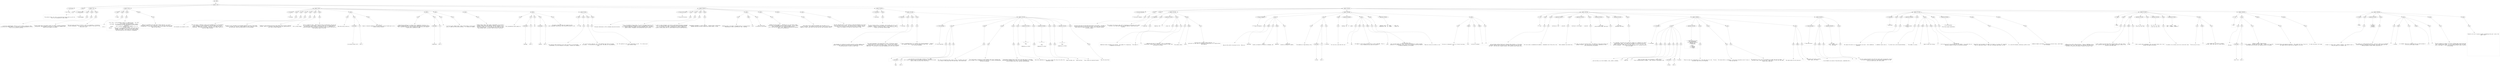 digraph hierarchy {

node [fontname=Helvetica]
edge [style=dashed]

doc_0 [label="doc - 508"]


doc_0 -> { section_1}
{rank=same; section_1}

section_1 [label="section: 1-224"]


section_1 -> { header_2 prose_3 section_4 section_5 section_6 section_7 section_8 section_9}
{rank=same; header_2 prose_3 section_4 section_5 section_6 section_7 section_8 section_9}

header_2 [label="1 : Orb format"]

prose_3 [label="prose"]

section_4 [label="section: 7-21"]

section_5 [label="section: 22-43"]

section_6 [label="section: 44-92"]

section_7 [label="section: 106-142"]

section_8 [label="section: 143-150"]

section_9 [label="section: 225-457"]


header_2 -> leaf_10
leaf_10  [color=Gray,shape=rectangle,fontname=Inconsolata,label="* Orb format"]
prose_3 -> { raw_11}
{rank=same; raw_11}

raw_11 [label="raw"]


raw_11 -> leaf_12
leaf_12  [color=Gray,shape=rectangle,fontname=Inconsolata,label="

  The grimoire tools work with a structured text format which we call Orb.
This is an introduction to that format.

"]
section_4 -> { header_13 prose_14 prose_15 prose_16}
{rank=same; header_13 prose_14 prose_15 prose_16}

header_13 [label="2 : Metalanguage"]

prose_14 [label="prose"]

prose_15 [label="prose"]

prose_16 [label="prose"]


header_13 -> leaf_17
leaf_17  [color=Gray,shape=rectangle,fontname=Inconsolata,label="** Metalanguage"]
prose_14 -> { raw_18}
{rank=same; raw_18}

raw_18 [label="raw"]


raw_18 -> leaf_19
leaf_19  [color=Gray,shape=rectangle,fontname=Inconsolata,label="

  I call Orb a metalanguage, because it can by design include any other
structured text format within it.  Provided it may be represented in utf-8!
This is no stricture in practice. 
"]
prose_15 -> { raw_20}
{rank=same; raw_20}

raw_20 [label="raw"]


raw_20 -> leaf_21
leaf_21  [color=Gray,shape=rectangle,fontname=Inconsolata,label="
The Orb format aims to be equally useful for markup, literate programming,
configuration, data exchange, and the sort of interactive notebook which 
Jupyter and org-babel can produce.
"]
prose_16 -> { raw_22}
{rank=same; raw_22}

raw_22 [label="raw"]


raw_22 -> leaf_23
leaf_23  [color=Gray,shape=rectangle,fontname=Inconsolata,label="
The first parser and tool is Grimoire, which, as a bootstrap, is focused on
literate programming.  This will in turn be the format for the tools in the
bettertools suite. 

"]
section_5 -> { header_24 prose_25 prose_26 prose_27}
{rank=same; header_24 prose_25 prose_26 prose_27}

header_24 [label="2 : Goals"]

prose_25 [label="prose"]

prose_26 [label="prose"]

prose_27 [label="prose"]


header_24 -> leaf_28
leaf_28  [color=Gray,shape=rectangle,fontname=Inconsolata,label="** Goals"]
prose_25 -> { raw_29}
{rank=same; raw_29}

raw_29 [label="raw"]


raw_29 -> leaf_30
leaf_30  [color=Gray,shape=rectangle,fontname=Inconsolata,label="

  Orb is:
"]
prose_26 -> { raw_31}
{rank=same; raw_31}

raw_31 [label="raw"]


raw_31 -> leaf_32
leaf_32  [color=Gray,shape=rectangle,fontname=Inconsolata,label="
  - Error free:  An Orb document is never in a state of error.  Any valid
                 utf-8 string is an Orb document.
  - Line based:  Orb files may be rapidly separated into their elements
                 by splitting into lines and examining the first few
                 characters.
  - Humane:      Orb is carefully designed to be readable, as is, by
                 ordinary humans.
  - General:     There are no characters such as <>& in HTML which must be
                 escaped.  Orb codeblocks can enclose any other format,
                 including Orb format.  Orb strings are «brace balanced»
                 and can enclose any utf-8 string as a consequence. 
"]
prose_27 -> { raw_33}
{rank=same; raw_33}

raw_33 [label="raw"]


raw_33 -> leaf_34
leaf_34  [color=Gray,shape=rectangle,fontname=Inconsolata,label="
While it is possible to do some fancy things with Orb, it is also a
comfortable format to write a blog post, or put a few key-value pairs into
a config file.  If you were to send an email in Orb format, the recipient
might not even notice. 

"]
section_6 -> { header_35 prose_36 prose_37 prose_38 prose_39 prose_40 prose_41 prose_42 prose_43 prose_44 prose_45 prose_46 section_47}
{rank=same; header_35 prose_36 prose_37 prose_38 prose_39 prose_40 prose_41 prose_42 prose_43 prose_44 prose_45 prose_46 section_47}

header_35 [label="2 : Encoding"]

prose_36 [label="prose"]

prose_37 [label="prose"]

prose_38 [label="prose"]

prose_39 [label="prose"]

prose_40 [label="prose"]

prose_41 [label="prose"]

prose_42 [label="prose"]

prose_43 [label="prose"]

prose_44 [label="prose"]

prose_45 [label="prose"]

prose_46 [label="prose"]

section_47 [label="section: 93-105"]


header_35 -> leaf_48
leaf_48  [color=Gray,shape=rectangle,fontname=Inconsolata,label="** Encoding"]
prose_36 -> { raw_49}
{rank=same; raw_49}

raw_49 [label="raw"]


raw_49 -> leaf_50
leaf_50  [color=Gray,shape=rectangle,fontname=Inconsolata,label="

Orb documents are encoded in utf-8.  
"]
prose_37 -> { raw_51}
{rank=same; raw_51}

raw_51 [label="raw"]


raw_51 -> leaf_52
leaf_52  [color=Gray,shape=rectangle,fontname=Inconsolata,label="
The core syntax is defined in terms of the reachable keys on a US keyboard.
This tradition is firmly entrenched in the mid teens, and I have no
designs on budging that at present.  The miser in me likes that they're
a byte each.  The lawyer in me insists that this isn't ASCII, which is a
seven-bit legacy encoding.
"]
prose_38 -> { raw_53}
{rank=same; raw_53}

raw_53 [label="raw"]


raw_53 -> leaf_54
leaf_54  [color=Gray,shape=rectangle,fontname=Inconsolata,label="
We aren't at all reluctant to use Unicode characters as part of the format. 
Grimoire «strings» are the most visible example of this, along with drawer
and fold icons, which are actual parts of an Orb document. 
"]
prose_39 -> { raw_55}
{rank=same; raw_55}

raw_55 [label="raw"]


raw_55 -> leaf_56
leaf_56  [color=Gray,shape=rectangle,fontname=Inconsolata,label="
Grimoire is case sensitive and uses lower-snake-case for built-in English
phrases. There is a convention (see classes) that uses capitalization of
user words to affect semantics.  
"]
prose_40 -> { raw_57}
{rank=same; raw_57}

raw_57 [label="raw"]


raw_57 -> leaf_58
leaf_58  [color=Gray,shape=rectangle,fontname=Inconsolata,label="
[tk] is there though
"]
prose_41 -> { raw_59}
{rank=same; raw_59}

raw_59 [label="raw"]


raw_59 -> leaf_60
leaf_60  [color=Gray,shape=rectangle,fontname=Inconsolata,label="
Orb is a format for text.  There are many ways of writing text, but only one
way of encoding it that matters.  There is a long tail of Unicode complexity,
and there are traces of Committee spattered all over it; nonetheless we 
should be grateful that utf-8 won, in a world in which we still drive cars on
both possible sides of the road. 
"]
prose_42 -> { raw_61 link_62 raw_63}
{rank=same; raw_61 link_62 raw_63}

raw_61 [label="raw"]

link_62 [label="link"]

raw_63 [label="raw"]


raw_61 -> leaf_64
leaf_64  [color=Gray,shape=rectangle,fontname=Inconsolata,label="
Note that while we have our "]
link_62 -> { anchortext_65 url_66}
{rank=same; anchortext_65 url_66}

anchortext_65 [label="anchortext"]

url_66 [label="url"]


anchortext_65 -> leaf_67
leaf_67  [color=Gray,shape=rectangle,fontname=Inconsolata,label="own opinions about utf-8"]
url_66 -> leaf_68
leaf_68  [color=Gray,shape=rectangle,fontname=Inconsolata,label="httk://"]
raw_63 -> leaf_69
leaf_69  [color=Gray,shape=rectangle,fontname=Inconsolata,label=" our vision of
heaven is backward-compatible with the inferior version foisted upon us by a 
jealous software monopoly.
"]
prose_43 -> { raw_70 link_71 raw_72}
{rank=same; raw_70 link_71 raw_72}

raw_70 [label="raw"]

link_71 [label="link"]

raw_72 [label="raw"]


raw_70 -> leaf_73
leaf_73  [color=Gray,shape=rectangle,fontname=Inconsolata,label="
Bidirectional handling in a context that's indentation sensitive is an 
example of something subtle. Orb format uses indentation in a few key places,
and a compliant parser will need to detect and respect RTL [tk?] markers.
Exactly how is spelled out under "]
link_71 -> { anchortext_74 url_75}
{rank=same; anchortext_74 url_75}

anchortext_74 [label="anchortext"]

url_75 [label="url"]


anchortext_74 -> leaf_76
leaf_76  [color=Gray,shape=rectangle,fontname=Inconsolata,label="indentation"]
url_75 -> leaf_77
leaf_77  [color=Gray,shape=rectangle,fontname=Inconsolata,label="httk://"]
raw_72 -> leaf_78
leaf_78  [color=Gray,shape=rectangle,fontname=Inconsolata,label="
"]
prose_44 -> { raw_79}
{rank=same; raw_79}

raw_79 [label="raw"]


raw_79 -> leaf_80
leaf_80  [color=Gray,shape=rectangle,fontname=Inconsolata,label="
I'd love to get a Hebrew and/or Arabic fluent hacker on the project
early, to make sure this works correctly.  I'll settle for Aramaic.
"]
prose_45 -> { raw_81}
{rank=same; raw_81}

raw_81 [label="raw"]


raw_81 -> leaf_82
leaf_82  [color=Gray,shape=rectangle,fontname=Inconsolata,label="
Another thing I want to get right is equivalence. If you have a
variable called \"Glück\" the compiler shouldn't complain if it's
rendered in either of the valid ways. For some sequences that's
\"any of the valid ways\". If we normalized your prose, you might
have problems later, so we don't want to solve it that way.
"]
prose_46 -> { raw_83 link_84 raw_85 link_86 raw_87}
{rank=same; raw_83 link_84 raw_85 link_86 raw_87}

raw_83 [label="raw"]

link_84 [label="link"]

raw_85 [label="raw"]

link_86 [label="link"]

raw_87 [label="raw"]


raw_83 -> leaf_88
leaf_88  [color=Gray,shape=rectangle,fontname=Inconsolata,label="
This consideration mostly applys to "]
link_84 -> { anchortext_89 url_90}
{rank=same; anchortext_89 url_90}

anchortext_89 [label="anchortext"]

url_90 [label="url"]


anchortext_89 -> leaf_91
leaf_91  [color=Gray,shape=rectangle,fontname=Inconsolata,label="hashtags"]
url_90 -> leaf_92
leaf_92  [color=Gray,shape=rectangle,fontname=Inconsolata,label="httk://"]
raw_85 -> leaf_93
leaf_93  [color=Gray,shape=rectangle,fontname=Inconsolata,label=" and "]
link_86 -> { anchortext_94 url_95}
{rank=same; anchortext_94 url_95}

anchortext_94 [label="anchortext"]

url_95 [label="url"]


anchortext_94 -> leaf_96
leaf_96  [color=Gray,shape=rectangle,fontname=Inconsolata,label="handles"]
url_95 -> leaf_97
leaf_97  [color=Gray,shape=rectangle,fontname=Inconsolata,label="httk://"]
raw_87 -> leaf_98
leaf_98  [color=Gray,shape=rectangle,fontname=Inconsolata,label=".  The idea is that Orb files will respect all the 
wacky typographic equivalences that Unicode has gifted us with.

"]
section_47 -> { header_99 prose_100 prose_101 prose_102}
{rank=same; header_99 prose_100 prose_101 prose_102}

header_99 [label="4 : Tabs"]

prose_100 [label="prose"]

prose_101 [label="prose"]

prose_102 [label="prose"]


header_99 -> leaf_103
leaf_103  [color=Gray,shape=rectangle,fontname=Inconsolata,label="**** Tabs"]
prose_100 -> { raw_104}
{rank=same; raw_104}

raw_104 [label="raw"]


raw_104 -> leaf_105
leaf_105  [color=Gray,shape=rectangle,fontname=Inconsolata,label="

The vexacious ASCII character 8 will never be found in an Orb document.  If
encountered, it will be reduced to two spaces.  Grimoire will complain.
"]
prose_101 -> { raw_106}
{rank=same; raw_106}

raw_106 [label="raw"]


raw_106 -> leaf_107
leaf_107  [color=Gray,shape=rectangle,fontname=Inconsolata,label="
It's not an /error/ mind you, it's a well-defined input that will become 
two spaces.  If encountered by one of my tools, the tabs will be permanently
gone. 
"]
prose_102 -> { raw_108}
{rank=same; raw_108}

raw_108 [label="raw"]


raw_108 -> leaf_109
leaf_109  [color=Gray,shape=rectangle,fontname=Inconsolata,label="
Yes. This applies to your source code blocks as well.  It is time we put 
away childish things.  

"]
section_7 -> { header_110 prose_111 prose_112 prose_113 prose_114 prose_115 prose_116 prose_117 prose_118}
{rank=same; header_110 prose_111 prose_112 prose_113 prose_114 prose_115 prose_116 prose_117 prose_118}

header_110 [label="2 : Prose and Structure"]

prose_111 [label="prose"]

prose_112 [label="prose"]

prose_113 [label="prose"]

prose_114 [label="prose"]

prose_115 [label="prose"]

prose_116 [label="prose"]

prose_117 [label="prose"]

prose_118 [label="prose"]


header_110 -> leaf_119
leaf_119  [color=Gray,shape=rectangle,fontname=Inconsolata,label="** Prose and Structure"]
prose_111 -> { raw_120}
{rank=same; raw_120}

raw_120 [label="raw"]


raw_120 -> leaf_121
leaf_121  [color=Gray,shape=rectangle,fontname=Inconsolata,label="

The major distinction in Orb is between prose and structure.
"]
prose_112 -> { raw_122}
{rank=same; raw_122}

raw_122 [label="raw"]


raw_122 -> leaf_123
leaf_123  [color=Gray,shape=rectangle,fontname=Inconsolata,label="
Prose is the default parsing state. It is far from unstructured from the
runtime perspective. Although this needn't be embedded in the parse
tree, Grimoire understands concepts such as paragraphs, words, punctuation,
capital letters, languages, and anything else proper to prose.
"]
prose_113 -> { raw_124}
{rank=same; raw_124}

raw_124 [label="raw"]


raw_124 -> leaf_125
leaf_125  [color=Gray,shape=rectangle,fontname=Inconsolata,label="
I refer to human languages, but Grimoire understands programming languages
also. In principle, all of them, it shouldn't be harder to add them than
it is to call them from shell, though getting a runtime rigged up to
another runtime always calls for some finesse to derive a good experience.
"]
prose_114 -> { raw_126}
{rank=same; raw_126}

raw_126 [label="raw"]


raw_126 -> leaf_127
leaf_127  [color=Gray,shape=rectangle,fontname=Inconsolata,label="
\"Programming languages\" is overly specific.  Grimoire draws a distinction
between prose and structure. Blocks may contain either, or both.
"]
prose_115 -> { raw_128 bold_129 raw_130}
{rank=same; raw_128 bold_129 raw_130}

raw_128 [label="raw"]

bold_129 [label="bold"]

raw_130 [label="raw"]


raw_128 -> leaf_131
leaf_131  [color=Gray,shape=rectangle,fontname=Inconsolata,label="
Something that's nice about a language build on a prose/structure
relationship is that it can be error free.  Anything "]
bold_129 -> leaf_132
leaf_132  [color=Gray,shape=rectangle,fontname=Inconsolata,label="grym"]
raw_130 -> leaf_133
leaf_133  [color=Gray,shape=rectangle,fontname=Inconsolata,label=" can't build into
a structure is just prose.
"]
prose_116 -> { raw_134}
{rank=same; raw_134}

raw_134 [label="raw"]


raw_134 -> leaf_135
leaf_135  [color=Gray,shape=rectangle,fontname=Inconsolata,label="
Markdown has this property.  Sometimes you run into parsers which
build errors into Markdown, which is itself erroneous.  If you [[RTFM]
[http://daringfireball.net/projects/markdown/syntax]],
you'll find the word \"error\" once.  Helpfully explaining how Markdown
keeps you from making one.
"]
prose_117 -> { raw_136}
{rank=same; raw_136}

raw_136 [label="raw"]


raw_136 -> leaf_137
leaf_137  [color=Gray,shape=rectangle,fontname=Inconsolata,label="
We do what we can to make the document look the same as it is
in fact structured.  The intention with Orb files is that we work with them
aided by a linter, which lets us be lazy and still get consistent results.
"]
prose_118 -> { raw_138}
{rank=same; raw_138}

raw_138 [label="raw"]


raw_138 -> leaf_139
leaf_139  [color=Gray,shape=rectangle,fontname=Inconsolata,label="
The most important point in this section is that Orb documents do not have
errors and never fail to parse.  You should be able to literally plug any 
Orb parser into a source of entropy and end up with a document, since a
proper utf-8 decoder will drop any invalid bytes it sees. 

"]
section_8 -> { header_140 prose_141 section_142}
{rank=same; header_140 prose_141 section_142}

header_140 [label="2 : Ownership"]

prose_141 [label="prose"]

section_142 [label="section: 151-166"]


header_140 -> leaf_143
leaf_143  [color=Gray,shape=rectangle,fontname=Inconsolata,label="** Ownership"]
prose_141 -> { raw_144}
{rank=same; raw_144}

raw_144 [label="raw"]


raw_144 -> leaf_145
leaf_145  [color=Gray,shape=rectangle,fontname=Inconsolata,label="

  The root concept of Orb is a document, which divides into one or more 
sections.  A section owns all structure or prose within it.  This 
paragraph is owned by «** Ownership» above, as are all the rest of the
blocks until the next section header. 

"]
section_142 -> { header_146 prose_147 prose_148 prose_149 section_150}
{rank=same; header_146 prose_147 prose_148 prose_149 section_150}

header_146 [label="3 : Blocking"]

prose_147 [label="prose"]

prose_148 [label="prose"]

prose_149 [label="prose"]

section_150 [label="section: 167-224"]


header_146 -> leaf_151
leaf_151  [color=Gray,shape=rectangle,fontname=Inconsolata,label="*** Blocking"]
prose_147 -> { raw_152}
{rank=same; raw_152}

raw_152 [label="raw"]


raw_152 -> leaf_153
leaf_153  [color=Gray,shape=rectangle,fontname=Inconsolata,label="

  Orb documents are chunked into sections entirely by their heading lines.
Within a section, prose and structure alike are organized into blocks.  
The defining marker of blocks is blank lines.
"]
prose_148 -> { raw_154}
{rank=same; raw_154}

raw_154 [label="raw"]


raw_154 -> leaf_155
leaf_155  [color=Gray,shape=rectangle,fontname=Inconsolata,label="
This second paragraph is the second block of the «*** Blocking» section.
Taking a look at the source document, you'll see that I put (single)
newlines between lines, with an 78 column margin.  That should be considered
good style.  If you prefer to have each paragraph be its own line, have at.
"]
prose_149 -> { raw_156}
{rank=same; raw_156}

raw_156 [label="raw"]


raw_156 -> leaf_157
leaf_157  [color=Gray,shape=rectangle,fontname=Inconsolata,label="
A line is considered blank if it contains only Unicode spacemarks.  Grimoire
will smoothly remove any such cruft and replace it with «\\n\\n».  We also
trim trailing whitespace. 

"]
section_150 -> { header_158 prose_159 prose_160 prose_161 prose_162 prose_163 codeblock_164 prose_165 codeblock_166 prose_167 prose_168 codeblock_169 prose_170}
{rank=same; header_158 prose_159 prose_160 prose_161 prose_162 prose_163 codeblock_164 prose_165 codeblock_166 prose_167 prose_168 codeblock_169 prose_170}

header_158 [label="4 : The Cling Rule"]

prose_159 [label="prose"]

prose_160 [label="prose"]

prose_161 [label="prose"]

prose_162 [label="prose"]

prose_163 [label="prose"]

codeblock_164 [label="code block 187-194"]

prose_165 [label="prose"]

codeblock_166 [label="code block 199-206"]

prose_167 [label="prose"]

prose_168 [label="prose"]

codeblock_169 [label="code block 213-219"]

prose_170 [label="prose"]


header_158 -> leaf_171
leaf_171  [color=Gray,shape=rectangle,fontname=Inconsolata,label="**** The Cling Rule"]
prose_159 -> { raw_172 link_173 raw_174}
{rank=same; raw_172 link_173 raw_174}

raw_172 [label="raw"]

link_173 [label="link"]

raw_174 [label="raw"]


raw_172 -> leaf_175
leaf_175  [color=Gray,shape=rectangle,fontname=Inconsolata,label="

  "]
link_173 -> { anchortext_176 url_177}
{rank=same; anchortext_176 url_177}

anchortext_176 [label="anchortext"]

url_177 [label="url"]


anchortext_176 -> leaf_178
leaf_178  [color=Gray,shape=rectangle,fontname=Inconsolata,label="Tags"]
url_177 -> leaf_179
leaf_179  [color=Gray,shape=rectangle,fontname=Inconsolata,label="httk://"]
raw_174 -> leaf_180
leaf_180  [color=Gray,shape=rectangle,fontname=Inconsolata,label=" are used both to provide names to blocks in Orb format
and to specify various actions in knitting and weaving.  They may be placed
above or below the block which they affect.
"]
prose_160 -> { raw_181}
{rank=same; raw_181}

raw_181 [label="raw"]


raw_181 -> leaf_182
leaf_182  [color=Gray,shape=rectangle,fontname=Inconsolata,label="
The cling rule specifies that a group 'clings' to another group when
it is closer to that group than the other group. Ties resolve down.
"]
prose_161 -> { raw_183}
{rank=same; raw_183}

raw_183 [label="raw"]


raw_183 -> leaf_184
leaf_184  [color=Gray,shape=rectangle,fontname=Inconsolata,label="
This should make it intuitive to group elements that aren't grouping the
way you expect: put in whitespace until the block is visually distinguished
from the surroundings.
"]
prose_162 -> { raw_185}
{rank=same; raw_185}

raw_185 [label="raw"]


raw_185 -> leaf_186
leaf_186  [color=Gray,shape=rectangle,fontname=Inconsolata,label="
Cling applies between blocks which are at the same level of ownership.
Ownership has precedence over cling: all blocks underneath e.g. a header
line are owned by that line, newlines notwithstanding.
"]
prose_163 -> { raw_187}
{rank=same; raw_187}

raw_187 [label="raw"]


raw_187 -> leaf_188
leaf_188  [color=Gray,shape=rectangle,fontname=Inconsolata,label="
Note that indentation of e.g. lists invokes the cling rule within the
indentation level.
"]
codeblock_164 -> leaf_189
leaf_189  [color=Gray,shape=rectangle,fontname=Inconsolata,label="| x | y | z |

#tag


someprose on a block"]
prose_165 -> { raw_190}
{rank=same; raw_190}

raw_190 [label="raw"]


raw_190 -> leaf_191
leaf_191  [color=Gray,shape=rectangle,fontname=Inconsolata,label="
Tags the table, but
"]
codeblock_166 -> leaf_192
leaf_192  [color=Gray,shape=rectangle,fontname=Inconsolata,label="| x | y | z |


#tag

someprose on a block"]
prose_167 -> { raw_193}
{rank=same; raw_193}

raw_193 [label="raw"]


raw_193 -> leaf_194
leaf_194  [color=Gray,shape=rectangle,fontname=Inconsolata,label="
Tags the block.
"]
prose_168 -> { raw_195}
{rank=same; raw_195}

raw_195 [label="raw"]


raw_195 -> leaf_196
leaf_196  [color=Gray,shape=rectangle,fontname=Inconsolata,label="
Even clings are resolved forwards:
"]
codeblock_169 -> leaf_197
leaf_197  [color=Gray,shape=rectangle,fontname=Inconsolata,label="| x | y | z |

#tag

someprose on a block"]
prose_170 -> { raw_198}
{rank=same; raw_198}

raw_198 [label="raw"]


raw_198 -> leaf_199
leaf_199  [color=Gray,shape=rectangle,fontname=Inconsolata,label="
Tags the prose block.

"]
section_9 -> { header_200 prose_201 prose_202 section_203 section_204 section_205 section_206 section_207 section_208 section_209}
{rank=same; header_200 prose_201 prose_202 section_203 section_204 section_205 section_206 section_207 section_208 section_209}

header_200 [label="2 : Structural elements"]

prose_201 [label="prose"]

prose_202 [label="prose"]

section_203 [label="section: 237-255"]

section_204 [label="section: 256-286"]

section_205 [label="section: 287-361"]

section_206 [label="section: 377-410"]

section_207 [label="section: 411-445"]

section_208 [label="section: 446-457"]

section_209 [label="section: 458-508"]


header_200 -> leaf_210
leaf_210  [color=Gray,shape=rectangle,fontname=Inconsolata,label="** Structural elements"]
prose_201 -> { raw_211}
{rank=same; raw_211}

raw_211 [label="raw"]


raw_211 -> leaf_212
leaf_212  [color=Gray,shape=rectangle,fontname=Inconsolata,label="

  Structure and prose are the figure and ground of Orb format.  We speak of
structure and prose on a block-by-block basis, and within some structure
blocks there are regions of prose.  Prose in turn routinely contains
structural regions.
"]
prose_202 -> { raw_213}
{rank=same; raw_213}

raw_213 [label="raw"]


raw_213 -> leaf_214
leaf_214  [color=Gray,shape=rectangle,fontname=Inconsolata,label="
This section will discuss under what circumstances an Orb parser will create
structure, with some discursions into the semantics these distinctions
represent. 

"]
section_203 -> { header_215 prose_216 codeblock_217 prose_218 prose_219}
{rank=same; header_215 prose_216 codeblock_217 prose_218 prose_219}

header_215 [label="3 : Headlines"]

prose_216 [label="prose"]

codeblock_217 [label="code block 242-244"]

prose_218 [label="prose"]

prose_219 [label="prose"]


header_215 -> leaf_220
leaf_220  [color=Gray,shape=rectangle,fontname=Inconsolata,label="*** Headlines"]
prose_216 -> { raw_221}
{rank=same; raw_221}

raw_221 [label="raw"]


raw_221 -> leaf_222
leaf_222  [color=Gray,shape=rectangle,fontname=Inconsolata,label="

  Headlines divide a document into sections.  The grammar for recognizing
a headline is as follows:
"]
codeblock_217 -> leaf_223
leaf_223  [color=Gray,shape=rectangle,fontname=Inconsolata,label="    headline = WS?  '*'+  ' '  prose  NL"]
prose_218 -> { raw_224 literal_225 raw_226}
{rank=same; raw_224 literal_225 raw_226}

raw_224 [label="raw"]

literal_225 [label="literal"]

raw_226 [label="raw"]


raw_224 -> leaf_227
leaf_227  [color=Gray,shape=rectangle,fontname=Inconsolata,label="
The number of "]
literal_225 -> leaf_228
leaf_228  [color=Gray,shape=rectangle,fontname=Inconsolata,label="*"]
raw_226 -> leaf_229
leaf_229  [color=Gray,shape=rectangle,fontname=Inconsolata,label=" determine the level of ownership.  This is a declarative
relationship, though I lack a clean syntax to express it other than
functionally at present. 
"]
prose_219 -> { raw_230 literal_231 raw_232}
{rank=same; raw_230 literal_231 raw_232}

raw_230 [label="raw"]

literal_231 [label="literal"]

raw_232 [label="raw"]


raw_230 -> leaf_233
leaf_233  [color=Gray,shape=rectangle,fontname=Inconsolata,label="
The content within "]
literal_231 -> leaf_234
leaf_234  [color=Gray,shape=rectangle,fontname=Inconsolata,label="prose"]
raw_232 -> leaf_235
leaf_235  [color=Gray,shape=rectangle,fontname=Inconsolata,label=" has the luxury of being context-sensitive.  In
particular we treat tags on a headline as though they're on a tagline below
they headline. 


"]
section_204 -> { header_236 prose_237 prose_238 prose_239 codeblock_240 prose_241 prose_242 codeblock_243 prose_244}
{rank=same; header_236 prose_237 prose_238 prose_239 codeblock_240 prose_241 prose_242 codeblock_243 prose_244}

header_236 [label="3 : Tags and Taglines"]

prose_237 [label="prose"]

prose_238 [label="prose"]

prose_239 [label="prose"]

codeblock_240 [label="code block 266-268"]

prose_241 [label="prose"]

prose_242 [label="prose"]

codeblock_243 [label="code block 278-281"]

prose_244 [label="prose"]


header_236 -> leaf_245
leaf_245  [color=Gray,shape=rectangle,fontname=Inconsolata,label="*** Tags and Taglines"]
prose_237 -> { raw_246 literal_247 raw_248 literal_249 raw_250}
{rank=same; raw_246 literal_247 raw_248 literal_249 raw_250}

raw_246 [label="raw"]

literal_247 [label="literal"]

raw_248 [label="raw"]

literal_249 [label="literal"]

raw_250 [label="raw"]


raw_246 -> leaf_251
leaf_251  [color=Gray,shape=rectangle,fontname=Inconsolata,label="

  Tags are the control structures for Orb.  There are "]
literal_247 -> leaf_252
leaf_252  [color=Gray,shape=rectangle,fontname=Inconsolata,label="#hashtags"]
raw_248 -> leaf_253
leaf_253  [color=Gray,shape=rectangle,fontname=Inconsolata,label=" which
loosely correspond to functions or messages, and "]
literal_249 -> leaf_254
leaf_254  [color=Gray,shape=rectangle,fontname=Inconsolata,label="@handles"]
raw_250 -> leaf_255
leaf_255  [color=Gray,shape=rectangle,fontname=Inconsolata,label=" which more
directly correspond to symbols.  
"]
prose_238 -> { raw_256 link_257 raw_258}
{rank=same; raw_256 link_257 raw_258}

raw_256 [label="raw"]

link_257 [label="link"]

raw_258 [label="raw"]


raw_256 -> leaf_259
leaf_259  [color=Gray,shape=rectangle,fontname=Inconsolata,label="
The semantics of tags belong in the "]
link_257 -> { anchortext_260 url_261}
{rank=same; anchortext_260 url_261}

anchortext_260 [label="anchortext"]

url_261 [label="url"]


anchortext_260 -> leaf_262
leaf_262  [color=Gray,shape=rectangle,fontname=Inconsolata,label="runtime"]
url_261 -> leaf_263
leaf_263  [color=Gray,shape=rectangle,fontname=Inconsolata,label="httk://"]
raw_258 -> leaf_264
leaf_264  [color=Gray,shape=rectangle,fontname=Inconsolata,label="]] section.
"]
prose_239 -> { raw_265}
{rank=same; raw_265}

raw_265 [label="raw"]


raw_265 -> leaf_266
leaf_266  [color=Gray,shape=rectangle,fontname=Inconsolata,label="
For now let us note that the rule
"]
codeblock_240 -> leaf_267
leaf_267  [color=Gray,shape=rectangle,fontname=Inconsolata,label="  hashtag = WS+  '#'  symbol"]
prose_241 -> { raw_268 bold_269 raw_270 literal_271 raw_272}
{rank=same; raw_268 bold_269 raw_270 literal_271 raw_272}

raw_268 [label="raw"]

bold_269 [label="bold"]

raw_270 [label="raw"]

literal_271 [label="literal"]

raw_272 [label="raw"]


raw_268 -> leaf_273
leaf_273  [color=Gray,shape=rectangle,fontname=Inconsolata,label="
  "]
bold_269 -> leaf_274
leaf_274  [color=Gray,shape=rectangle,fontname=Inconsolata,label="may"]
raw_270 -> leaf_275
leaf_275  [color=Gray,shape=rectangle,fontname=Inconsolata,label=" not appear in (all) prose contexts, this is still undecided.  This is 
true of handles as well given the state of "]
literal_271 -> leaf_276
leaf_276  [color=Gray,shape=rectangle,fontname=Inconsolata,label="grym"]
raw_272 -> leaf_277
leaf_277  [color=Gray,shape=rectangle,fontname=Inconsolata,label=" at the present time, 
but I am more firmly convinced of the value of @handle as a short in-place
expansion of a handleline. I don't think trying to parse a mid-block #export
as meaning something is as valuable. 
"]
prose_242 -> { raw_278}
{rank=same; raw_278}

raw_278 [label="raw"]


raw_278 -> leaf_279
leaf_279  [color=Gray,shape=rectangle,fontname=Inconsolata,label="
These two rules are currently in use:
"]
codeblock_243 -> leaf_280
leaf_280  [color=Gray,shape=rectangle,fontname=Inconsolata,label="  hashline = WS?  '#'  symbol  ' '  prose  NL
  handleline = WS?  '@'  symbol  ' '  prose  NL"]
prose_244 -> { raw_281 literal_282 raw_283 literal_284 raw_285}
{rank=same; raw_281 literal_282 raw_283 literal_284 raw_285}

raw_281 [label="raw"]

literal_282 [label="literal"]

raw_283 [label="raw"]

literal_284 [label="literal"]

raw_285 [label="raw"]


raw_281 -> leaf_286
leaf_286  [color=Gray,shape=rectangle,fontname=Inconsolata,label="
Structure is designed to work on a line-by-line basis,
any "]
literal_282 -> leaf_287
leaf_287  [color=Gray,shape=rectangle,fontname=Inconsolata,label="line"]
raw_283 -> leaf_288
leaf_288  [color=Gray,shape=rectangle,fontname=Inconsolata,label=" rule has an implied "]
literal_284 -> leaf_289
leaf_289  [color=Gray,shape=rectangle,fontname=Inconsolata,label="^"]
raw_285 -> leaf_290
leaf_290  [color=Gray,shape=rectangle,fontname=Inconsolata,label=". 

"]
section_205 -> { header_291 prose_292 prose_293 codeblock_294 prose_295 codeblock_296 prose_297 codeblock_298 prose_299 codeblock_300 prose_301 section_302 section_303}
{rank=same; header_291 prose_292 prose_293 codeblock_294 prose_295 codeblock_296 prose_297 codeblock_298 prose_299 codeblock_300 prose_301 section_302 section_303}

header_291 [label="3 : List "]

prose_292 [label="prose"]

prose_293 [label="prose"]

codeblock_294 [label="code block 295-297"]

prose_295 [label="prose"]

codeblock_296 [label="code block 301-303"]

prose_297 [label="prose"]

codeblock_298 [label="code block 309-312"]

prose_299 [label="prose"]

codeblock_300 [label="code block 316-319"]

prose_301 [label="prose"]

section_302 [label="section: 328-361"]

section_303 [label="section: 362-376"]


header_291 -> leaf_304
leaf_304  [color=Gray,shape=rectangle,fontname=Inconsolata,label="*** List "]
prose_292 -> { raw_305}
{rank=same; raw_305}

raw_305 [label="raw"]


raw_305 -> leaf_306
leaf_306  [color=Gray,shape=rectangle,fontname=Inconsolata,label="

  Lists are both a markup format and a flexible data container.  In the emacs
org-mode, headline-type structures do the heavy lifting for TODO lists and
the like.  This was org's original purpose, with document markup coming later.
"]
prose_293 -> { raw_307}
{rank=same; raw_307}

raw_307 [label="raw"]


raw_307 -> leaf_308
leaf_308  [color=Gray,shape=rectangle,fontname=Inconsolata,label="
Orb lists come in unnumbered and numbered.  Unnumbered lists follow this rule:
"]
codeblock_294 -> leaf_309
leaf_309  [color=Gray,shape=rectangle,fontname=Inconsolata,label="  listline-un = WS? '- ' prose NL"]
prose_295 -> { raw_310}
{rank=same; raw_310}

raw_310 [label="raw"]


raw_310 -> leaf_311
leaf_311  [color=Gray,shape=rectangle,fontname=Inconsolata,label="
While numbered lists match this:
"]
codeblock_296 -> leaf_312
leaf_312  [color=Gray,shape=rectangle,fontname=Inconsolata,label="  listline-li = WS? digits '. ' prose NL"]
prose_297 -> { raw_313}
{rank=same; raw_313}

raw_313 [label="raw"]


raw_313 -> leaf_314
leaf_314  [color=Gray,shape=rectangle,fontname=Inconsolata,label="
For lists, as with any structure group, the semantics of the prose section are
somewhat flexible.  The cling rule for lists parses indentation so that
multi-line entries are possible:
"]
codeblock_298 -> leaf_315
leaf_315  [color=Gray,shape=rectangle,fontname=Inconsolata,label="  - list entry 
   prose directly under, bad style"]
prose_299 -> { raw_316}
{rank=same; raw_316}

raw_316 [label="raw"]


raw_316 -> leaf_317
leaf_317  [color=Gray,shape=rectangle,fontname=Inconsolata,label="
vs.
"]
codeblock_300 -> leaf_318
leaf_318  [color=Gray,shape=rectangle,fontname=Inconsolata,label="  - list entry 
    continues list entry"]
prose_301 -> { raw_319}
{rank=same; raw_319}

raw_319 [label="raw"]


raw_319 -> leaf_320
leaf_320  [color=Gray,shape=rectangle,fontname=Inconsolata,label="
As in Markdown, the parser will accept any numbers as a numbered list without
checking their order.  The linter will increment by one starting from the
number of the first index, so if you start with \"1. \" or \"0. \" or \"10. \" you
get the subsequent.  This behavior can be suppressed with a hashtag directive
yet to be added.  

"]
section_302 -> { header_321 prose_322 codeblock_323 prose_324 prose_325 prose_326 prose_327}
{rank=same; header_321 prose_322 codeblock_323 prose_324 prose_325 prose_326 prose_327}

header_321 [label="4 : List Boxes"]

prose_322 [label="prose"]

codeblock_323 [label="code block 335-346"]

prose_324 [label="prose"]

prose_325 [label="prose"]

prose_326 [label="prose"]

prose_327 [label="prose"]


header_321 -> leaf_328
leaf_328  [color=Gray,shape=rectangle,fontname=Inconsolata,label="** List Boxes

 "]
prose_322 -> { raw_329 literal_330 raw_331 literal_332 raw_333 link_334 raw_335}
{rank=same; raw_329 literal_330 raw_331 literal_332 raw_333 link_334 raw_335}

raw_329 [label="raw"]

literal_330 [label="literal"]

raw_331 [label="raw"]

literal_332 [label="literal"]

raw_333 [label="raw"]

link_334 [label="link"]

raw_335 [label="raw"]


raw_329 -> leaf_336
leaf_336  [color=Gray,shape=rectangle,fontname=Inconsolata,label="

  Lists can have, as a first element, a box, either a checkbox "]
literal_330 -> leaf_337
leaf_337  [color=Gray,shape=rectangle,fontname=Inconsolata,label="[ ]"]
raw_331 -> leaf_338
leaf_338  [color=Gray,shape=rectangle,fontname=Inconsolata,label=" or a 
radio box "]
literal_332 -> leaf_339
leaf_339  [color=Gray,shape=rectangle,fontname=Inconsolata,label="( )"]
raw_333 -> leaf_340
leaf_340  [color=Gray,shape=rectangle,fontname=Inconsolata,label=".  These are either empty with whitespace or have contents
from a limited pallete of symbols.  Their function is described in the "]
link_334 -> { anchortext_341 url_342}
{rank=same; anchortext_341 url_342}

anchortext_341 [label="anchortext"]

url_342 [label="url"]


anchortext_341 -> leaf_343
leaf_343  [color=Gray,shape=rectangle,fontname=Inconsolata,label="runtime"]
url_342 -> leaf_344
leaf_344  [color=Gray,shape=rectangle,fontname=Inconsolata,label="httk://"]
raw_335 -> leaf_345
leaf_345  [color=Gray,shape=rectangle,fontname=Inconsolata,label="]] section. 
"]
codeblock_323 -> leaf_346
leaf_346  [color=Gray,shape=rectangle,fontname=Inconsolata,label="  - [ ] #todo finish orb.orb
    - [X] Metalanguage
    - [X] Prose and Structure
    - [REVISE] Link
    - [ ] Code Block

  - Fruits
    - ( ) Bananas
    - (*) Coconuts
    - ( ) Grapes"]
prose_324 -> { raw_347}
{rank=same; raw_347}

raw_347 [label="raw"]


raw_347 -> leaf_348
leaf_348  [color=Gray,shape=rectangle,fontname=Inconsolata,label="
These two types can't meaningfully mix on the same level of a list.  The one
the parser sees first will be applied.
"]
prose_325 -> { raw_349}
{rank=same; raw_349}

raw_349 [label="raw"]


raw_349 -> leaf_350
leaf_350  [color=Gray,shape=rectangle,fontname=Inconsolata,label="
The radio button is contagious, if the parser encounters one all lines on
that level get one. 
"]
prose_326 -> { raw_351}
{rank=same; raw_351}

raw_351 [label="raw"]


raw_351 -> leaf_352
leaf_352  [color=Gray,shape=rectangle,fontname=Inconsolata,label="
The check box is not, it's ok to include it on some lines but not others.  If
the parser sees a check box and then a radio button, it will turn the radio
button into a check box.
"]
prose_327 -> { raw_353 literal_354 raw_355}
{rank=same; raw_353 literal_354 raw_355}

raw_353 [label="raw"]

literal_354 [label="literal"]

raw_355 [label="raw"]


raw_353 -> leaf_356
leaf_356  [color=Gray,shape=rectangle,fontname=Inconsolata,label="
The radio button can only have one "]
literal_354 -> leaf_357
leaf_357  [color=Gray,shape=rectangle,fontname=Inconsolata,label="*"]
raw_355 -> leaf_358
leaf_358  [color=Gray,shape=rectangle,fontname=Inconsolata,label="; the parser will ignore, and the
linter remove, any others. 

"]
section_303 -> { header_359 prose_360 codeblock_361 prose_362}
{rank=same; header_359 prose_360 codeblock_361 prose_362}

header_359 [label="4 : Key/value pairs"]

prose_360 [label="prose"]

codeblock_361 [label="code block 366-370"]

prose_362 [label="prose"]


header_359 -> leaf_363
leaf_363  [color=Gray,shape=rectangle,fontname=Inconsolata,label="** Key/value pairs

 "]
prose_360 -> { raw_364 literal_365 raw_366}
{rank=same; raw_364 literal_365 raw_366}

raw_364 [label="raw"]

literal_365 [label="literal"]

raw_366 [label="raw"]


raw_364 -> leaf_367
leaf_367  [color=Gray,shape=rectangle,fontname=Inconsolata,label="

  A list element can consist of key/value pairs, separated with a "]
literal_365 -> leaf_368
leaf_368  [color=Gray,shape=rectangle,fontname=Inconsolata,label=":"]
raw_366 -> leaf_369
leaf_369  [color=Gray,shape=rectangle,fontname=Inconsolata,label=".
"]
codeblock_361 -> leaf_370
leaf_370  [color=Gray,shape=rectangle,fontname=Inconsolata,label=" - first key:
   - value : another value
   - 42 : the answer"]
prose_362 -> { raw_371}
{rank=same; raw_371}

raw_371 [label="raw"]


raw_371 -> leaf_372
leaf_372  [color=Gray,shape=rectangle,fontname=Inconsolata,label="
From the runtime perspective the left and right sides are basically strings,
as we build out the Clu runtime we'll have better expectations for what
keys and values would look like as data. 

"]
section_206 -> { header_373 prose_374 prose_375 codeblock_376 prose_377 prose_378 prose_379 codeblock_380 prose_381 prose_382}
{rank=same; header_373 prose_374 prose_375 codeblock_376 prose_377 prose_378 prose_379 codeblock_380 prose_381 prose_382}

header_373 [label="3 : Code Block"]

prose_374 [label="prose"]

prose_375 [label="prose"]

codeblock_376 [label="code block 384-388"]

prose_377 [label="prose"]

prose_378 [label="prose"]

prose_379 [label="prose"]

codeblock_380 [label="code block 399-403"]

prose_381 [label="prose"]

prose_382 [label="prose"]


header_373 -> leaf_383
leaf_383  [color=Gray,shape=rectangle,fontname=Inconsolata,label="* Code Block

 "]
prose_374 -> { raw_384}
{rank=same; raw_384}

raw_384 [label="raw"]


raw_384 -> leaf_385
leaf_385  [color=Gray,shape=rectangle,fontname=Inconsolata,label="

  The reason Orb exists is so that Grimoire can exist.  We do codeblocks
carefully. 
"]
prose_375 -> { raw_386}
{rank=same; raw_386}

raw_386 [label="raw"]


raw_386 -> leaf_387
leaf_387  [color=Gray,shape=rectangle,fontname=Inconsolata,label="
A codeblock looks like so:
"]
codeblock_376 -> leaf_388
leaf_388  [color=Gray,shape=rectangle,fontname=Inconsolata,label="#!orb
*** Some Orb content
#/orb"]
prose_377 -> { raw_389}
{rank=same; raw_389}

raw_389 [label="raw"]


raw_389 -> leaf_390
leaf_390  [color=Gray,shape=rectangle,fontname=Inconsolata,label="
Try that trick in Git-Flavored Markdown...
"]
prose_378 -> { raw_391 literal_392 raw_393 literal_394 raw_395}
{rank=same; raw_391 literal_392 raw_393 literal_394 raw_395}

raw_391 [label="raw"]

literal_392 [label="literal"]

raw_393 [label="raw"]

literal_394 [label="literal"]

raw_395 [label="raw"]


raw_391 -> leaf_396
leaf_396  [color=Gray,shape=rectangle,fontname=Inconsolata,label="
The number of initial "]
literal_392 -> leaf_397
leaf_397  [color=Gray,shape=rectangle,fontname=Inconsolata,label="!!"]
raw_393 -> leaf_398
leaf_398  [color=Gray,shape=rectangle,fontname=Inconsolata,label=" needs to match the closing "]
literal_394 -> leaf_399
leaf_399  [color=Gray,shape=rectangle,fontname=Inconsolata,label="//"]
raw_395 -> leaf_400
leaf_400  [color=Gray,shape=rectangle,fontname=Inconsolata,label=", allowing any 
utf-8 string at all to be enclosed with this method.  We consider this an
important property to have in an enclosure encoding. 
"]
prose_379 -> { raw_401}
{rank=same; raw_401}

raw_401 [label="raw"]


raw_401 -> leaf_402
leaf_402  [color=Gray,shape=rectangle,fontname=Inconsolata,label="
Code blocks must be opened, but needn't be closed, as a parser will recognize
EOF as a code block closure.  This has a fortunate side effect, as this:
"]
codeblock_380 -> leaf_403
leaf_403  [color=Gray,shape=rectangle,fontname=Inconsolata,label="#!/usr/bin/python

from future import bettertools"]
prose_381 -> { raw_404}
{rank=same; raw_404}

raw_404 [label="raw"]


raw_404 -> leaf_405
leaf_405  [color=Gray,shape=rectangle,fontname=Inconsolata,label="
Is a valid Orb document containing a python script.
"]
prose_382 -> { raw_406}
{rank=same; raw_406}

raw_406 [label="raw"]


raw_406 -> leaf_407
leaf_407  [color=Gray,shape=rectangle,fontname=Inconsolata,label="
Codeblock headers and footers, unlike most structure lines, cannot begin
with whitespace. 

"]
section_207 -> { header_408 prose_409 prose_410 codeblock_411 prose_412 codeblock_413 prose_414 codeblock_415 prose_416}
{rank=same; header_408 prose_409 prose_410 codeblock_411 prose_412 codeblock_413 prose_414 codeblock_415 prose_416}

header_408 [label="3 : Table"]

prose_409 [label="prose"]

prose_410 [label="prose"]

codeblock_411 [label="code block 421-424"]

prose_412 [label="prose"]

codeblock_413 [label="code block 429-433"]

prose_414 [label="prose"]

codeblock_415 [label="code block 437-440"]

prose_416 [label="prose"]


header_408 -> leaf_417
leaf_417  [color=Gray,shape=rectangle,fontname=Inconsolata,label="* Table

 "]
prose_409 -> { raw_418}
{rank=same; raw_418}

raw_418 [label="raw"]


raw_418 -> leaf_419
leaf_419  [color=Gray,shape=rectangle,fontname=Inconsolata,label="

  Tables are our matrix data structure.  I have no immediate use for 
spreadsheets that I can't meet with other software, but admire their
inclusion in Org and do use tables in markup from time to time.
"]
prose_410 -> { raw_420 literal_421 raw_422}
{rank=same; raw_420 literal_421 raw_422}

raw_420 [label="raw"]

literal_421 [label="literal"]

raw_422 [label="raw"]


raw_420 -> leaf_423
leaf_423  [color=Gray,shape=rectangle,fontname=Inconsolata,label="
I don't intend to do much more than recognize them in the near future,
but a glance at what Org offers with tables should give a sense of how
we want to use them within "]
literal_421 -> leaf_424
leaf_424  [color=Gray,shape=rectangle,fontname=Inconsolata,label="bridge"]
raw_422 -> leaf_425
leaf_425  [color=Gray,shape=rectangle,fontname=Inconsolata,label=". 
"]
codeblock_411 -> leaf_426
leaf_426  [color=Gray,shape=rectangle,fontname=Inconsolata,label="| 2  | 4  | 6  | 8  |
| 10 | 12 | 14 | 16 |"]
prose_412 -> { raw_427}
{rank=same; raw_427}

raw_427 [label="raw"]


raw_427 -> leaf_428
leaf_428  [color=Gray,shape=rectangle,fontname=Inconsolata,label="
With a couple small refinements, this one should render with a line
between the header and therows:
"]
codeblock_413 -> leaf_429
leaf_429  [color=Gray,shape=rectangle,fontname=Inconsolata,label="| a  | b  | c  | d  |
~ 3  | 6  | 9  | 12 |
| 18 | 21 | 24 | 27 |"]
prose_414 -> { raw_430}
{rank=same; raw_430}

raw_430 [label="raw"]


raw_430 -> leaf_431
leaf_431  [color=Gray,shape=rectangle,fontname=Inconsolata,label="
To extend a row virtually over two or more text lines
"]
codeblock_415 -> leaf_432
leaf_432  [color=Gray,shape=rectangle,fontname=Inconsolata,label="| cat, | chien,  | gato,    \\
| hat  | chapeau | sombrero |"]
prose_416 -> { raw_433 literal_434 raw_435}
{rank=same; raw_433 literal_434 raw_435}

raw_433 [label="raw"]

literal_434 [label="literal"]

raw_435 [label="raw"]


raw_433 -> leaf_436
leaf_436  [color=Gray,shape=rectangle,fontname=Inconsolata,label="
The only way to slip a "]
literal_434 -> leaf_437
leaf_437  [color=Gray,shape=rectangle,fontname=Inconsolata,label="|"]
raw_435 -> leaf_438
leaf_438  [color=Gray,shape=rectangle,fontname=Inconsolata,label=" into a table cell is to put it inside a 
«string». Other than that it's prose country. 

"]
section_208 -> { header_439 prose_440 prose_441 prose_442}
{rank=same; header_439 prose_440 prose_441 prose_442}

header_439 [label="3 : Link  "]

prose_440 [label="prose"]

prose_441 [label="prose"]

prose_442 [label="prose"]


header_439 -> leaf_443
leaf_443  [color=Gray,shape=rectangle,fontname=Inconsolata,label="* Link	

  "]
prose_440 -> { raw_444 link_445 raw_446}
{rank=same; raw_444 link_445 raw_446}

raw_444 [label="raw"]

link_445 [label="link"]

raw_446 [label="raw"]


raw_444 -> leaf_447
leaf_447  [color=Gray,shape=rectangle,fontname=Inconsolata,label="

  The most "]
link_445 -> { anchortext_448 url_449}
{rank=same; anchortext_448 url_449}

anchortext_448 [label="anchortext"]

url_449 [label="url"]


anchortext_448 -> leaf_450
leaf_450  [color=Gray,shape=rectangle,fontname=Inconsolata,label="basic link"]
url_449 -> leaf_451
leaf_451  [color=Gray,shape=rectangle,fontname=Inconsolata,label="httk://"]
raw_446 -> leaf_452
leaf_452  [color=Gray,shape=rectangle,fontname=Inconsolata,label=" follows a simple «[[description]
[url]]» pattern.  Markdown gets this right.  In HTML you'll see the 
href before the link text, but looking at HTML is a mistake.
"]
prose_441 -> { raw_453}
{rank=same; raw_453}

raw_453 [label="raw"]


raw_453 -> leaf_454
leaf_454  [color=Gray,shape=rectangle,fontname=Inconsolata,label="
Org-mode follows the opposite convention.  This breaks the flow of text for
the reader and Orb format must be legible in raw form.
"]
prose_442 -> { raw_455}
{rank=same; raw_455}

raw_455 [label="raw"]


raw_455 -> leaf_456
leaf_456  [color=Gray,shape=rectangle,fontname=Inconsolata,label="
tk other Org-iastic link types.

"]
section_209 -> { header_457 prose_458 codeblock_459 prose_460 prose_461 prose_462 prose_463}
{rank=same; header_457 prose_458 codeblock_459 prose_460 prose_461 prose_462 prose_463}

header_457 [label="3 : Drawer"]

prose_458 [label="prose"]

codeblock_459 [label="code block 463-467"]

prose_460 [label="prose"]

prose_461 [label="prose"]

prose_462 [label="prose"]

prose_463 [label="prose"]


header_457 -> leaf_464
leaf_464  [color=Gray,shape=rectangle,fontname=Inconsolata,label=" Drawer

  "]
prose_458 -> { raw_465}
{rank=same; raw_465}

raw_465 [label="raw"]


raw_465 -> leaf_466
leaf_466  [color=Gray,shape=rectangle,fontname=Inconsolata,label="

  A drawer is a block that's hidden by default. The computer sees it,
the user sees ⦿, or a similar rune.
"]
codeblock_459 -> leaf_467
leaf_467  [color=Gray,shape=rectangle,fontname=Inconsolata,label=":[a-drawer]:
contents
:[a-drawer]:"]
prose_460 -> { raw_468}
{rank=same; raw_468}

raw_468 [label="raw"]


raw_468 -> leaf_469
leaf_469  [color=Gray,shape=rectangle,fontname=Inconsolata,label="
This closes to a single Unicode character, such as ⦿, which can't be deleted
without opening it. Deleting into an ordinary fold marker opens the fold,
deleting towards a drawer marker skips past it.
"]
prose_461 -> { raw_470 literal_471 raw_472 literal_473 raw_474}
{rank=same; raw_470 literal_471 raw_472 literal_473 raw_474}

raw_470 [label="raw"]

literal_471 [label="literal"]

raw_472 [label="raw"]

literal_473 [label="literal"]

raw_474 [label="raw"]


raw_470 -> leaf_475
leaf_475  [color=Gray,shape=rectangle,fontname=Inconsolata,label=""]
literal_471 -> leaf_476
leaf_476  [color=Gray,shape=rectangle,fontname=Inconsolata,label="a-drawer"]
raw_472 -> leaf_477
leaf_477  [color=Gray,shape=rectangle,fontname=Inconsolata,label=" is a handle, the @ isn't needed here but you could include it.
It's ok to just leave it blank: "]
literal_473 -> leaf_478
leaf_478  [color=Gray,shape=rectangle,fontname=Inconsolata,label=":[ ]:"]
raw_474 -> leaf_479
leaf_479  [color=Gray,shape=rectangle,fontname=Inconsolata,label=".
"]
prose_462 -> { raw_480}
{rank=same; raw_480}

raw_480 [label="raw"]


raw_480 -> leaf_481
leaf_481  [color=Gray,shape=rectangle,fontname=Inconsolata,label="
The only purpose of a drawer is to draw a folding layer around some text
that's normally kept closed.  If you're doing something fancy you might
have a long header of imports and configs that you don't want to look at
all the time. 
"]
prose_463 -> { raw_482}
{rank=same; raw_482}

raw_482 [label="raw"]


raw_482 -> leaf_483
leaf_483  [color=Gray,shape=rectangle,fontname=Inconsolata,label="
Honestly not sure I'm going to bother implementing this part. Late in the 
game if ever. 

























"]

}
